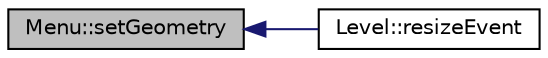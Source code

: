 digraph G
{
  edge [fontname="Helvetica",fontsize="10",labelfontname="Helvetica",labelfontsize="10"];
  node [fontname="Helvetica",fontsize="10",shape=record];
  rankdir="LR";
  Node1 [label="Menu::setGeometry",height=0.2,width=0.4,color="black", fillcolor="grey75", style="filled" fontcolor="black"];
  Node1 -> Node2 [dir="back",color="midnightblue",fontsize="10",style="solid",fontname="Helvetica"];
  Node2 [label="Level::resizeEvent",height=0.2,width=0.4,color="black", fillcolor="white", style="filled",URL="$d2/d9d/classLevel.html#a86d16d7e79b3aac36ed5203adb1f9072"];
}
